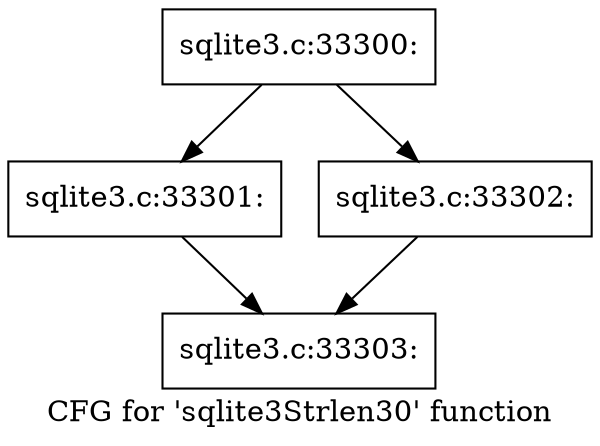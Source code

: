 digraph "CFG for 'sqlite3Strlen30' function" {
	label="CFG for 'sqlite3Strlen30' function";

	Node0x55c0f7006700 [shape=record,label="{sqlite3.c:33300:}"];
	Node0x55c0f7006700 -> Node0x55c0f7009360;
	Node0x55c0f7006700 -> Node0x55c0f7008bd0;
	Node0x55c0f7009360 [shape=record,label="{sqlite3.c:33301:}"];
	Node0x55c0f7009360 -> Node0x55c0f7008990;
	Node0x55c0f7008bd0 [shape=record,label="{sqlite3.c:33302:}"];
	Node0x55c0f7008bd0 -> Node0x55c0f7008990;
	Node0x55c0f7008990 [shape=record,label="{sqlite3.c:33303:}"];
}
